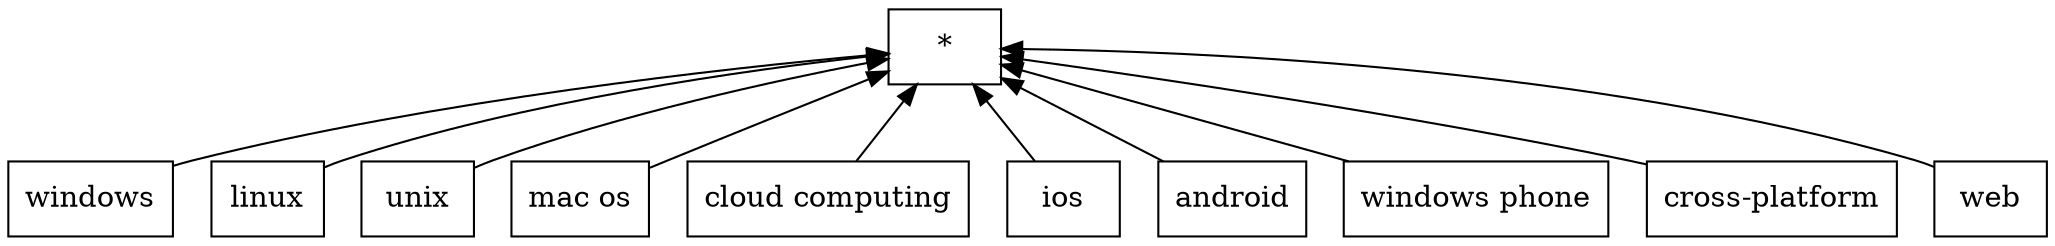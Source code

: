 digraph G { 
 rankdir=BT;
 subgraph ba { 
1 [shape=record,label="{windows}"];
2 [shape=record,label="{linux}"];
3 [shape=record,label="{unix}"];
4 [shape=record,label="{mac os}"];
5 [shape=record,label="{cloud computing}"];
6 [shape=record,label="{ios}"];
7 [shape=record,label="{android}"];
8 [shape=record,label="{windows phone}"];
9 [shape=record,label="{cross-platform}"];
10 [shape=record,label="{web}"];
11 [shape=record,label="{*}"];
1 -> 11
2 -> 11
3 -> 11
4 -> 11
5 -> 11
6 -> 11
7 -> 11
8 -> 11
9 -> 11
10 -> 11
}}
